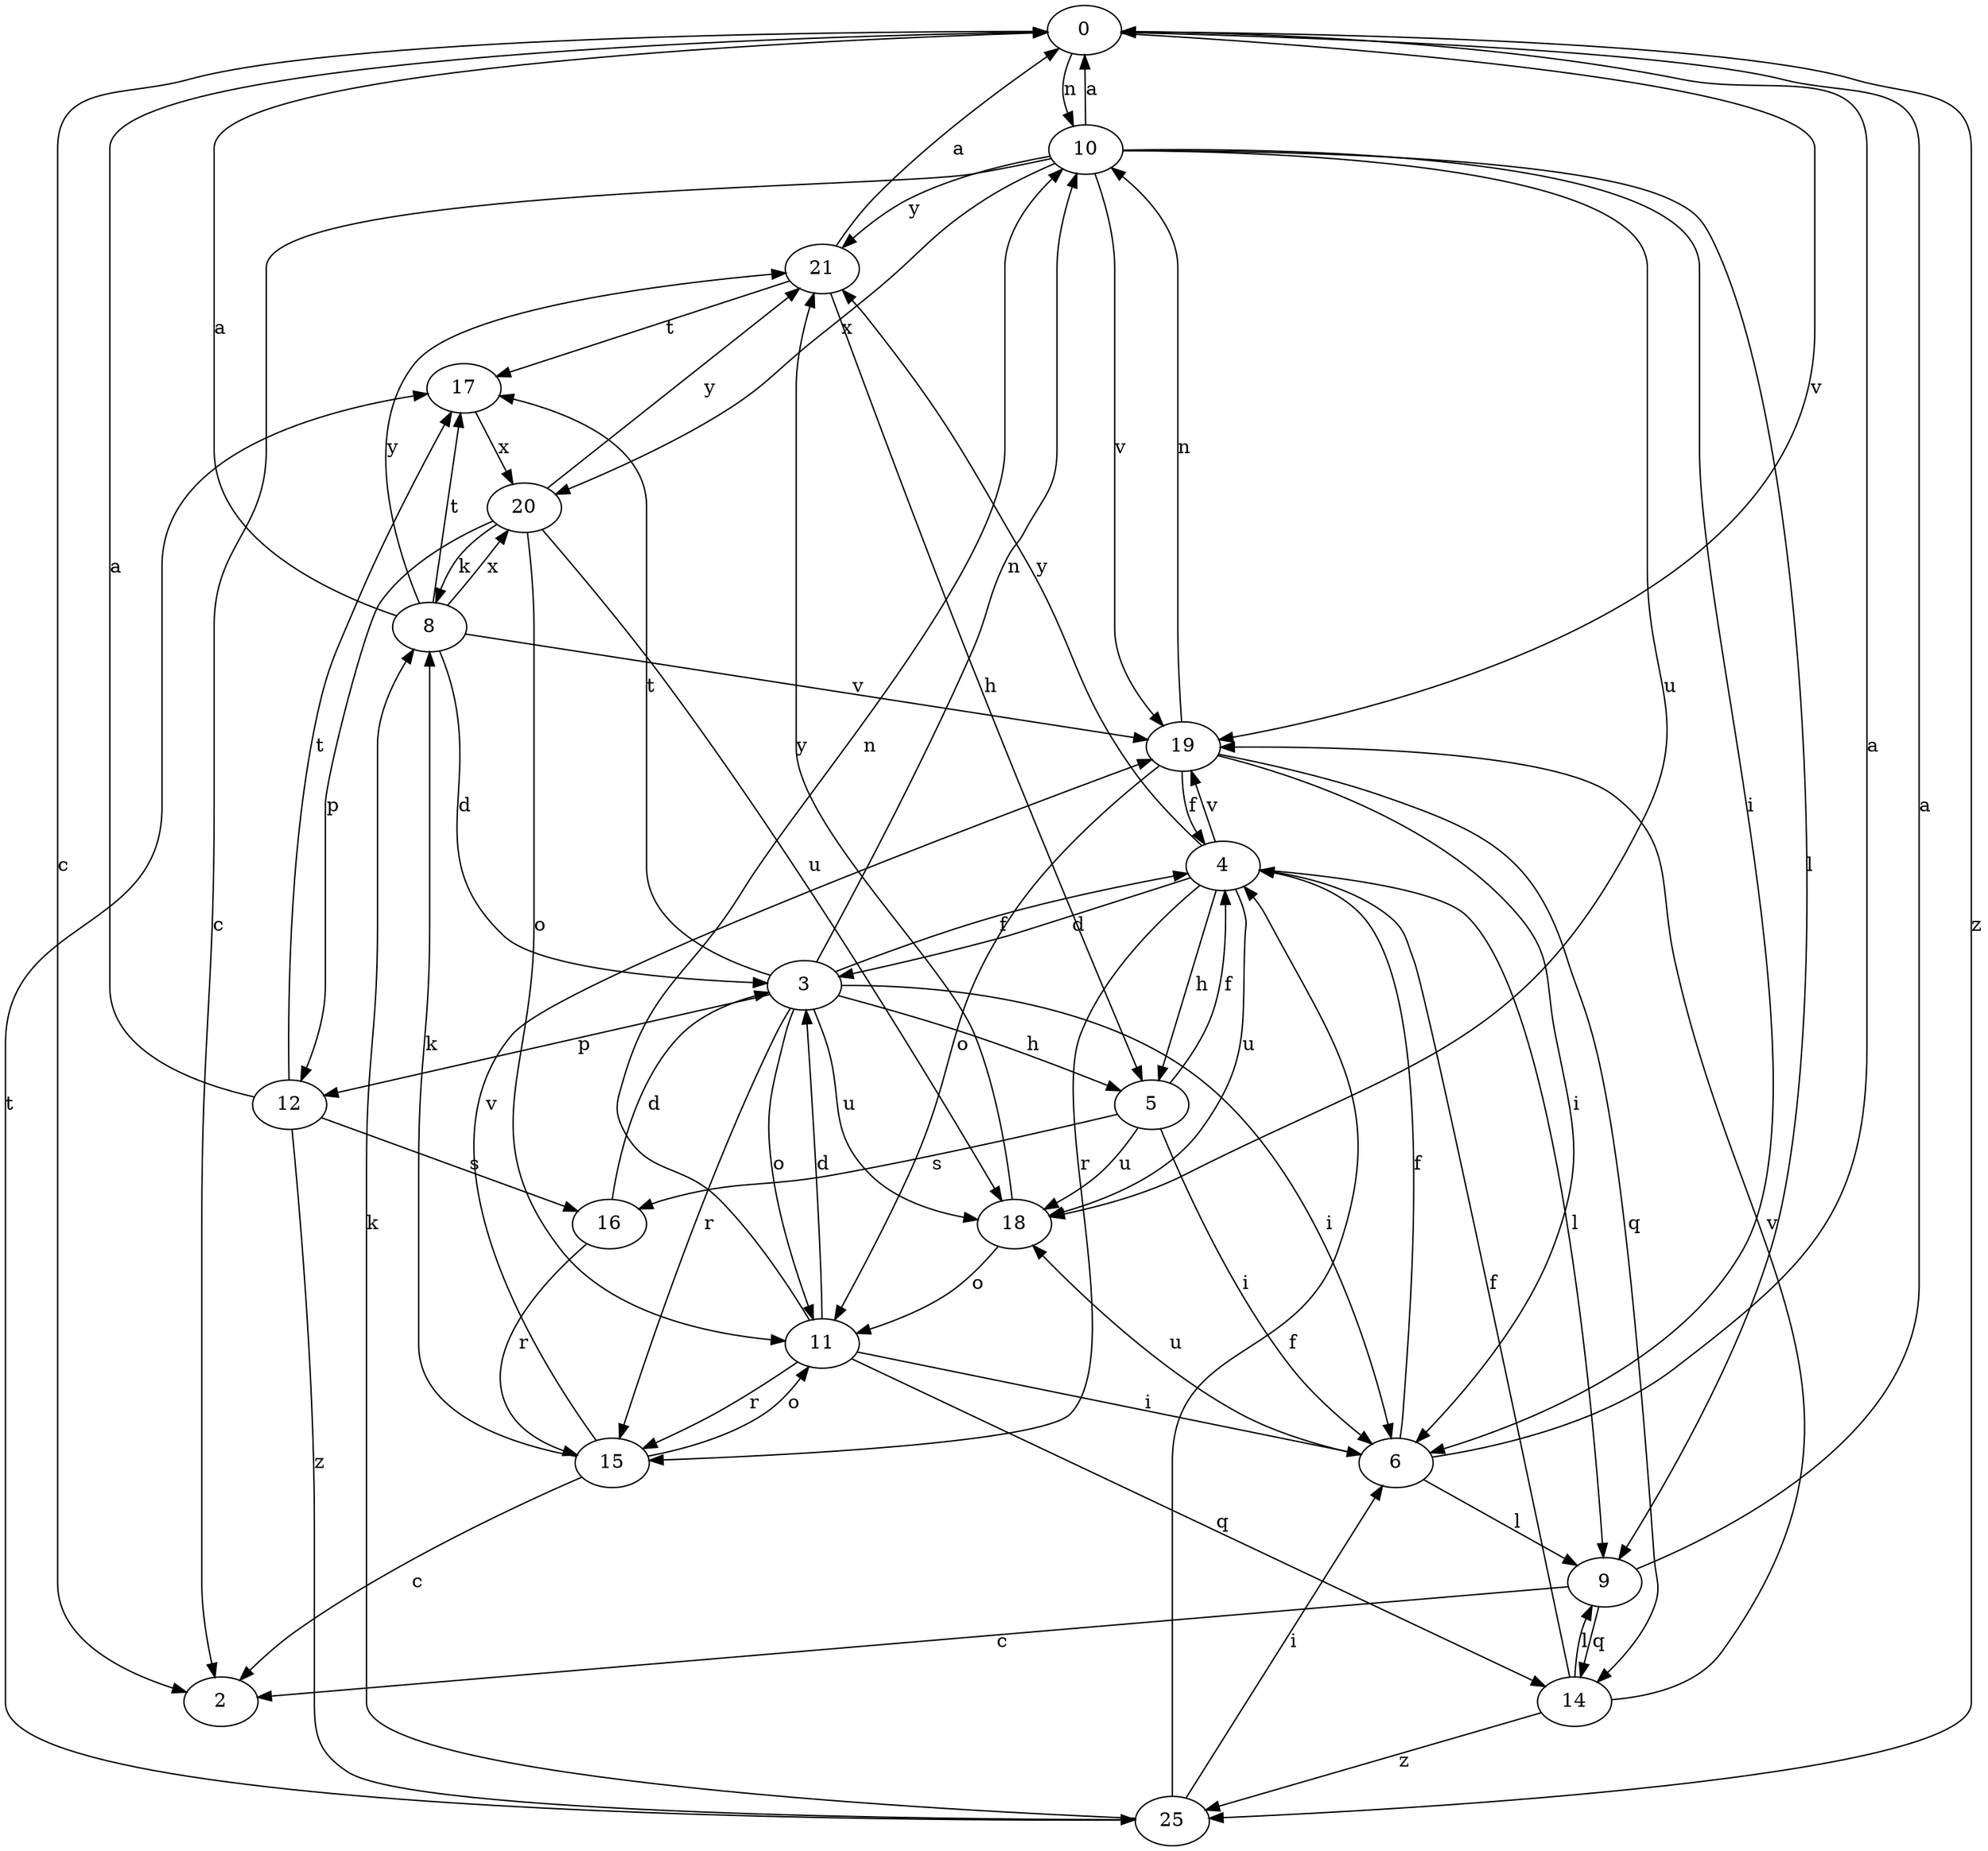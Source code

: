 strict digraph  {
0;
2;
3;
4;
5;
6;
8;
9;
10;
11;
12;
14;
15;
16;
17;
18;
19;
20;
21;
25;
0 -> 2  [label=c];
0 -> 10  [label=n];
0 -> 19  [label=v];
0 -> 25  [label=z];
3 -> 4  [label=f];
3 -> 5  [label=h];
3 -> 6  [label=i];
3 -> 10  [label=n];
3 -> 11  [label=o];
3 -> 12  [label=p];
3 -> 15  [label=r];
3 -> 17  [label=t];
3 -> 18  [label=u];
4 -> 3  [label=d];
4 -> 5  [label=h];
4 -> 9  [label=l];
4 -> 15  [label=r];
4 -> 18  [label=u];
4 -> 19  [label=v];
4 -> 21  [label=y];
5 -> 4  [label=f];
5 -> 6  [label=i];
5 -> 16  [label=s];
5 -> 18  [label=u];
6 -> 0  [label=a];
6 -> 4  [label=f];
6 -> 9  [label=l];
6 -> 18  [label=u];
8 -> 0  [label=a];
8 -> 3  [label=d];
8 -> 17  [label=t];
8 -> 19  [label=v];
8 -> 20  [label=x];
8 -> 21  [label=y];
9 -> 0  [label=a];
9 -> 2  [label=c];
9 -> 14  [label=q];
10 -> 0  [label=a];
10 -> 2  [label=c];
10 -> 6  [label=i];
10 -> 9  [label=l];
10 -> 18  [label=u];
10 -> 19  [label=v];
10 -> 20  [label=x];
10 -> 21  [label=y];
11 -> 3  [label=d];
11 -> 6  [label=i];
11 -> 10  [label=n];
11 -> 14  [label=q];
11 -> 15  [label=r];
12 -> 0  [label=a];
12 -> 16  [label=s];
12 -> 17  [label=t];
12 -> 25  [label=z];
14 -> 4  [label=f];
14 -> 9  [label=l];
14 -> 19  [label=v];
14 -> 25  [label=z];
15 -> 2  [label=c];
15 -> 8  [label=k];
15 -> 11  [label=o];
15 -> 19  [label=v];
16 -> 3  [label=d];
16 -> 15  [label=r];
17 -> 20  [label=x];
18 -> 11  [label=o];
18 -> 21  [label=y];
19 -> 4  [label=f];
19 -> 6  [label=i];
19 -> 10  [label=n];
19 -> 11  [label=o];
19 -> 14  [label=q];
20 -> 8  [label=k];
20 -> 11  [label=o];
20 -> 12  [label=p];
20 -> 18  [label=u];
20 -> 21  [label=y];
21 -> 0  [label=a];
21 -> 5  [label=h];
21 -> 17  [label=t];
25 -> 4  [label=f];
25 -> 6  [label=i];
25 -> 8  [label=k];
25 -> 17  [label=t];
}
